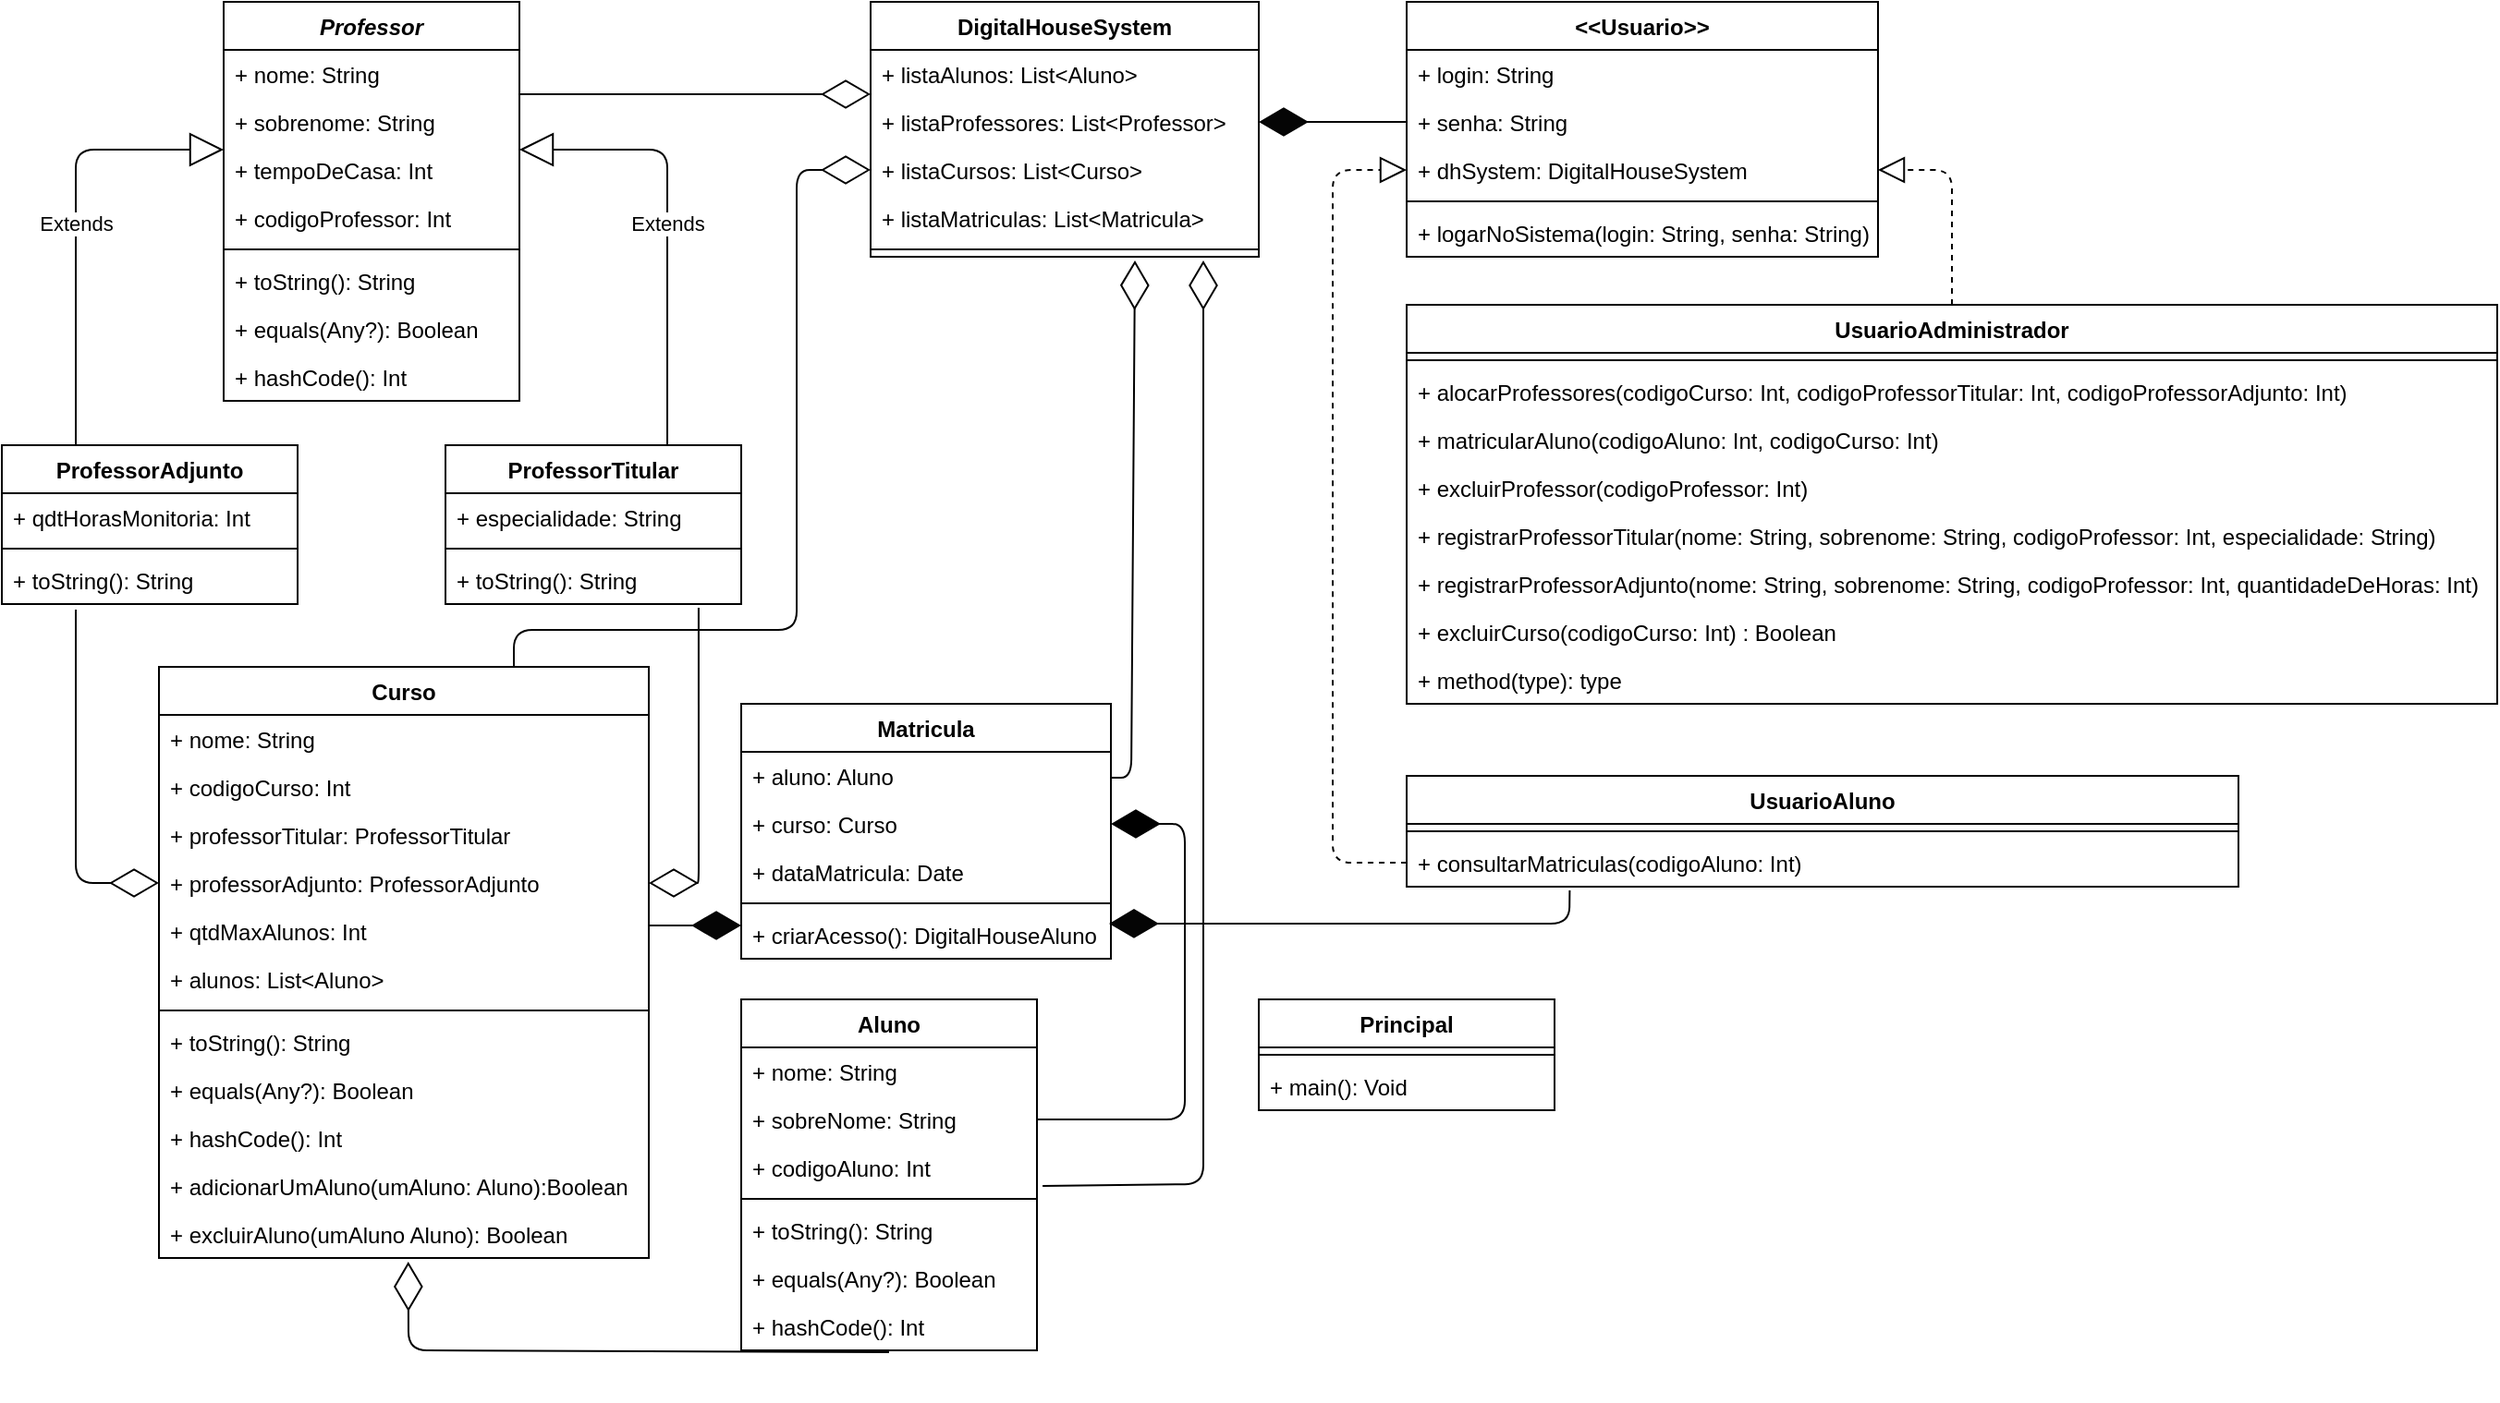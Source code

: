 <mxfile version="13.7.5" type="device"><diagram id="5wdRjsxxllF4cMeIpQ-x" name="Page-1"><mxGraphModel dx="1382" dy="795" grid="1" gridSize="10" guides="1" tooltips="1" connect="1" arrows="1" fold="1" page="1" pageScale="1" pageWidth="827" pageHeight="1169" math="0" shadow="0"><root><mxCell id="0"/><mxCell id="1" parent="0"/><mxCell id="P9PtKeJa7SO8UBLuF1Tk-14" value="ProfessorAdjunto" style="swimlane;fontStyle=1;align=center;verticalAlign=top;childLayout=stackLayout;horizontal=1;startSize=26;horizontalStack=0;resizeParent=1;resizeParentMax=0;resizeLast=0;collapsible=1;marginBottom=0;" parent="1" vertex="1"><mxGeometry x="40" y="280" width="160" height="86" as="geometry"/></mxCell><mxCell id="P9PtKeJa7SO8UBLuF1Tk-18" value="+ qdtHorasMonitoria: Int" style="text;strokeColor=none;fillColor=none;align=left;verticalAlign=top;spacingLeft=4;spacingRight=4;overflow=hidden;rotatable=0;points=[[0,0.5],[1,0.5]];portConstraint=eastwest;" parent="P9PtKeJa7SO8UBLuF1Tk-14" vertex="1"><mxGeometry y="26" width="160" height="26" as="geometry"/></mxCell><mxCell id="P9PtKeJa7SO8UBLuF1Tk-19" value="" style="line;strokeWidth=1;fillColor=none;align=left;verticalAlign=middle;spacingTop=-1;spacingLeft=3;spacingRight=3;rotatable=0;labelPosition=right;points=[];portConstraint=eastwest;" parent="P9PtKeJa7SO8UBLuF1Tk-14" vertex="1"><mxGeometry y="52" width="160" height="8" as="geometry"/></mxCell><mxCell id="P9PtKeJa7SO8UBLuF1Tk-20" value="+ toString(): String" style="text;strokeColor=none;fillColor=none;align=left;verticalAlign=top;spacingLeft=4;spacingRight=4;overflow=hidden;rotatable=0;points=[[0,0.5],[1,0.5]];portConstraint=eastwest;" parent="P9PtKeJa7SO8UBLuF1Tk-14" vertex="1"><mxGeometry y="60" width="160" height="26" as="geometry"/></mxCell><mxCell id="P9PtKeJa7SO8UBLuF1Tk-23" value="ProfessorTitular" style="swimlane;fontStyle=1;align=center;verticalAlign=top;childLayout=stackLayout;horizontal=1;startSize=26;horizontalStack=0;resizeParent=1;resizeParentMax=0;resizeLast=0;collapsible=1;marginBottom=0;" parent="1" vertex="1"><mxGeometry x="280" y="280" width="160" height="86" as="geometry"/></mxCell><mxCell id="IklfGtRvKeF01vOafrLe-3" value="+ especialidade: String" style="text;strokeColor=none;fillColor=none;align=left;verticalAlign=top;spacingLeft=4;spacingRight=4;overflow=hidden;rotatable=0;points=[[0,0.5],[1,0.5]];portConstraint=eastwest;" parent="P9PtKeJa7SO8UBLuF1Tk-23" vertex="1"><mxGeometry y="26" width="160" height="26" as="geometry"/></mxCell><mxCell id="P9PtKeJa7SO8UBLuF1Tk-28" value="" style="line;strokeWidth=1;fillColor=none;align=left;verticalAlign=middle;spacingTop=-1;spacingLeft=3;spacingRight=3;rotatable=0;labelPosition=right;points=[];portConstraint=eastwest;" parent="P9PtKeJa7SO8UBLuF1Tk-23" vertex="1"><mxGeometry y="52" width="160" height="8" as="geometry"/></mxCell><mxCell id="P9PtKeJa7SO8UBLuF1Tk-29" value="+ toString(): String" style="text;strokeColor=none;fillColor=none;align=left;verticalAlign=top;spacingLeft=4;spacingRight=4;overflow=hidden;rotatable=0;points=[[0,0.5],[1,0.5]];portConstraint=eastwest;" parent="P9PtKeJa7SO8UBLuF1Tk-23" vertex="1"><mxGeometry y="60" width="160" height="26" as="geometry"/></mxCell><mxCell id="P9PtKeJa7SO8UBLuF1Tk-1" value="Professor" style="swimlane;fontStyle=3;align=center;verticalAlign=top;childLayout=stackLayout;horizontal=1;startSize=26;horizontalStack=0;resizeParent=1;resizeParentMax=0;resizeLast=0;collapsible=1;marginBottom=0;" parent="1" vertex="1"><mxGeometry x="160" y="40" width="160" height="216" as="geometry"/></mxCell><mxCell id="P9PtKeJa7SO8UBLuF1Tk-2" value="+ nome: String" style="text;strokeColor=none;fillColor=none;align=left;verticalAlign=top;spacingLeft=4;spacingRight=4;overflow=hidden;rotatable=0;points=[[0,0.5],[1,0.5]];portConstraint=eastwest;" parent="P9PtKeJa7SO8UBLuF1Tk-1" vertex="1"><mxGeometry y="26" width="160" height="26" as="geometry"/></mxCell><mxCell id="P9PtKeJa7SO8UBLuF1Tk-3" value="+ sobrenome: String" style="text;strokeColor=none;fillColor=none;align=left;verticalAlign=top;spacingLeft=4;spacingRight=4;overflow=hidden;rotatable=0;points=[[0,0.5],[1,0.5]];portConstraint=eastwest;" parent="P9PtKeJa7SO8UBLuF1Tk-1" vertex="1"><mxGeometry y="52" width="160" height="26" as="geometry"/></mxCell><mxCell id="P9PtKeJa7SO8UBLuF1Tk-7" value="+ tempoDeCasa: Int" style="text;strokeColor=none;fillColor=none;align=left;verticalAlign=top;spacingLeft=4;spacingRight=4;overflow=hidden;rotatable=0;points=[[0,0.5],[1,0.5]];portConstraint=eastwest;" parent="P9PtKeJa7SO8UBLuF1Tk-1" vertex="1"><mxGeometry y="78" width="160" height="26" as="geometry"/></mxCell><mxCell id="P9PtKeJa7SO8UBLuF1Tk-8" value="+ codigoProfessor: Int" style="text;strokeColor=none;fillColor=none;align=left;verticalAlign=top;spacingLeft=4;spacingRight=4;overflow=hidden;rotatable=0;points=[[0,0.5],[1,0.5]];portConstraint=eastwest;" parent="P9PtKeJa7SO8UBLuF1Tk-1" vertex="1"><mxGeometry y="104" width="160" height="26" as="geometry"/></mxCell><mxCell id="P9PtKeJa7SO8UBLuF1Tk-4" value="" style="line;strokeWidth=1;fillColor=none;align=left;verticalAlign=middle;spacingTop=-1;spacingLeft=3;spacingRight=3;rotatable=0;labelPosition=right;points=[];portConstraint=eastwest;" parent="P9PtKeJa7SO8UBLuF1Tk-1" vertex="1"><mxGeometry y="130" width="160" height="8" as="geometry"/></mxCell><mxCell id="P9PtKeJa7SO8UBLuF1Tk-5" value="+ toString(): String" style="text;strokeColor=none;fillColor=none;align=left;verticalAlign=top;spacingLeft=4;spacingRight=4;overflow=hidden;rotatable=0;points=[[0,0.5],[1,0.5]];portConstraint=eastwest;" parent="P9PtKeJa7SO8UBLuF1Tk-1" vertex="1"><mxGeometry y="138" width="160" height="26" as="geometry"/></mxCell><mxCell id="P9PtKeJa7SO8UBLuF1Tk-6" value="+ equals(Any?): Boolean" style="text;strokeColor=none;fillColor=none;align=left;verticalAlign=top;spacingLeft=4;spacingRight=4;overflow=hidden;rotatable=0;points=[[0,0.5],[1,0.5]];portConstraint=eastwest;" parent="P9PtKeJa7SO8UBLuF1Tk-1" vertex="1"><mxGeometry y="164" width="160" height="26" as="geometry"/></mxCell><mxCell id="P9PtKeJa7SO8UBLuF1Tk-13" value="+ hashCode(): Int" style="text;strokeColor=none;fillColor=none;align=left;verticalAlign=top;spacingLeft=4;spacingRight=4;overflow=hidden;rotatable=0;points=[[0,0.5],[1,0.5]];portConstraint=eastwest;" parent="P9PtKeJa7SO8UBLuF1Tk-1" vertex="1"><mxGeometry y="190" width="160" height="26" as="geometry"/></mxCell><mxCell id="P9PtKeJa7SO8UBLuF1Tk-34" value="Extends" style="endArrow=block;endSize=16;endFill=0;html=1;entryX=1;entryY=0.077;entryDx=0;entryDy=0;entryPerimeter=0;exitX=0.75;exitY=0;exitDx=0;exitDy=0;" parent="1" source="P9PtKeJa7SO8UBLuF1Tk-23" target="P9PtKeJa7SO8UBLuF1Tk-7" edge="1"><mxGeometry width="160" relative="1" as="geometry"><mxPoint x="560" y="310" as="sourcePoint"/><mxPoint x="720" y="310" as="targetPoint"/><Array as="points"><mxPoint x="400" y="120"/></Array></mxGeometry></mxCell><mxCell id="P9PtKeJa7SO8UBLuF1Tk-35" value="Extends" style="endArrow=block;endSize=16;endFill=0;html=1;exitX=0.25;exitY=0;exitDx=0;exitDy=0;" parent="1" source="P9PtKeJa7SO8UBLuF1Tk-14" edge="1"><mxGeometry width="160" relative="1" as="geometry"><mxPoint x="-40" y="190" as="sourcePoint"/><mxPoint x="160" y="120" as="targetPoint"/><Array as="points"><mxPoint x="80" y="120"/></Array></mxGeometry></mxCell><mxCell id="v6le-_V5cqvoVgXMpbAd-8" value="Curso" style="swimlane;fontStyle=1;align=center;verticalAlign=top;childLayout=stackLayout;horizontal=1;startSize=26;horizontalStack=0;resizeParent=1;resizeParentMax=0;resizeLast=0;collapsible=1;marginBottom=0;" parent="1" vertex="1"><mxGeometry x="125" y="400" width="265" height="320" as="geometry"/></mxCell><mxCell id="v6le-_V5cqvoVgXMpbAd-9" value="+ nome: String" style="text;strokeColor=none;fillColor=none;align=left;verticalAlign=top;spacingLeft=4;spacingRight=4;overflow=hidden;rotatable=0;points=[[0,0.5],[1,0.5]];portConstraint=eastwest;" parent="v6le-_V5cqvoVgXMpbAd-8" vertex="1"><mxGeometry y="26" width="265" height="26" as="geometry"/></mxCell><mxCell id="v6le-_V5cqvoVgXMpbAd-11" value="+ codigoCurso: Int" style="text;strokeColor=none;fillColor=none;align=left;verticalAlign=top;spacingLeft=4;spacingRight=4;overflow=hidden;rotatable=0;points=[[0,0.5],[1,0.5]];portConstraint=eastwest;" parent="v6le-_V5cqvoVgXMpbAd-8" vertex="1"><mxGeometry y="52" width="265" height="26" as="geometry"/></mxCell><mxCell id="IklfGtRvKeF01vOafrLe-4" value="+ professorTitular: ProfessorTitular" style="text;strokeColor=none;fillColor=none;align=left;verticalAlign=top;spacingLeft=4;spacingRight=4;overflow=hidden;rotatable=0;points=[[0,0.5],[1,0.5]];portConstraint=eastwest;" parent="v6le-_V5cqvoVgXMpbAd-8" vertex="1"><mxGeometry y="78" width="265" height="26" as="geometry"/></mxCell><mxCell id="IklfGtRvKeF01vOafrLe-5" value="+ professorAdjunto: ProfessorAdjunto" style="text;strokeColor=none;fillColor=none;align=left;verticalAlign=top;spacingLeft=4;spacingRight=4;overflow=hidden;rotatable=0;points=[[0,0.5],[1,0.5]];portConstraint=eastwest;" parent="v6le-_V5cqvoVgXMpbAd-8" vertex="1"><mxGeometry y="104" width="265" height="26" as="geometry"/></mxCell><mxCell id="IklfGtRvKeF01vOafrLe-6" value="+ qtdMaxAlunos: Int" style="text;strokeColor=none;fillColor=none;align=left;verticalAlign=top;spacingLeft=4;spacingRight=4;overflow=hidden;rotatable=0;points=[[0,0.5],[1,0.5]];portConstraint=eastwest;" parent="v6le-_V5cqvoVgXMpbAd-8" vertex="1"><mxGeometry y="130" width="265" height="26" as="geometry"/></mxCell><mxCell id="IklfGtRvKeF01vOafrLe-7" value="+ alunos: List&lt;Aluno&gt;" style="text;strokeColor=none;fillColor=none;align=left;verticalAlign=top;spacingLeft=4;spacingRight=4;overflow=hidden;rotatable=0;points=[[0,0.5],[1,0.5]];portConstraint=eastwest;" parent="v6le-_V5cqvoVgXMpbAd-8" vertex="1"><mxGeometry y="156" width="265" height="26" as="geometry"/></mxCell><mxCell id="v6le-_V5cqvoVgXMpbAd-12" value="" style="line;strokeWidth=1;fillColor=none;align=left;verticalAlign=middle;spacingTop=-1;spacingLeft=3;spacingRight=3;rotatable=0;labelPosition=right;points=[];portConstraint=eastwest;" parent="v6le-_V5cqvoVgXMpbAd-8" vertex="1"><mxGeometry y="182" width="265" height="8" as="geometry"/></mxCell><mxCell id="v6le-_V5cqvoVgXMpbAd-13" value="+ toString(): String" style="text;strokeColor=none;fillColor=none;align=left;verticalAlign=top;spacingLeft=4;spacingRight=4;overflow=hidden;rotatable=0;points=[[0,0.5],[1,0.5]];portConstraint=eastwest;" parent="v6le-_V5cqvoVgXMpbAd-8" vertex="1"><mxGeometry y="190" width="265" height="26" as="geometry"/></mxCell><mxCell id="v6le-_V5cqvoVgXMpbAd-14" value="+ equals(Any?): Boolean" style="text;strokeColor=none;fillColor=none;align=left;verticalAlign=top;spacingLeft=4;spacingRight=4;overflow=hidden;rotatable=0;points=[[0,0.5],[1,0.5]];portConstraint=eastwest;" parent="v6le-_V5cqvoVgXMpbAd-8" vertex="1"><mxGeometry y="216" width="265" height="26" as="geometry"/></mxCell><mxCell id="Vx5sGtCr1ZmI0PrV3iZx-14" value="+ hashCode(): Int" style="text;strokeColor=none;fillColor=none;align=left;verticalAlign=top;spacingLeft=4;spacingRight=4;overflow=hidden;rotatable=0;points=[[0,0.5],[1,0.5]];portConstraint=eastwest;" parent="v6le-_V5cqvoVgXMpbAd-8" vertex="1"><mxGeometry y="242" width="265" height="26" as="geometry"/></mxCell><mxCell id="Vx5sGtCr1ZmI0PrV3iZx-15" value="+ adicionarUmAluno(umAluno: Aluno):Boolean" style="text;strokeColor=none;fillColor=none;align=left;verticalAlign=top;spacingLeft=4;spacingRight=4;overflow=hidden;rotatable=0;points=[[0,0.5],[1,0.5]];portConstraint=eastwest;" parent="v6le-_V5cqvoVgXMpbAd-8" vertex="1"><mxGeometry y="268" width="265" height="26" as="geometry"/></mxCell><mxCell id="P9PtKeJa7SO8UBLuF1Tk-12" value="+ excluirAluno(umAluno Aluno): Boolean" style="text;strokeColor=none;fillColor=none;align=left;verticalAlign=top;spacingLeft=4;spacingRight=4;overflow=hidden;rotatable=0;points=[[0,0.5],[1,0.5]];portConstraint=eastwest;" parent="v6le-_V5cqvoVgXMpbAd-8" vertex="1"><mxGeometry y="294" width="265" height="26" as="geometry"/></mxCell><mxCell id="IklfGtRvKeF01vOafrLe-27" value="" style="endArrow=diamondThin;endFill=1;endSize=24;html=1;entryX=1;entryY=0.5;entryDx=0;entryDy=0;exitX=1;exitY=0.5;exitDx=0;exitDy=0;" parent="1" source="v6le-_V5cqvoVgXMpbAd-5" target="IklfGtRvKeF01vOafrLe-17" edge="1"><mxGeometry width="160" relative="1" as="geometry"><mxPoint x="561" y="639" as="sourcePoint"/><mxPoint x="770" y="570" as="targetPoint"/><Array as="points"><mxPoint x="680" y="645"/><mxPoint x="680" y="485"/></Array></mxGeometry></mxCell><mxCell id="Vx5sGtCr1ZmI0PrV3iZx-1" value="" style="endArrow=diamondThin;endFill=0;endSize=24;html=1;entryX=0.509;entryY=1.077;entryDx=0;entryDy=0;entryPerimeter=0;exitX=0.5;exitY=1.038;exitDx=0;exitDy=0;exitPerimeter=0;" parent="1" source="P9PtKeJa7SO8UBLuF1Tk-11" target="P9PtKeJa7SO8UBLuF1Tk-12" edge="1"><mxGeometry width="160" relative="1" as="geometry"><mxPoint x="195" y="780" as="sourcePoint"/><mxPoint x="355" y="780" as="targetPoint"/><Array as="points"><mxPoint x="520" y="770"/><mxPoint x="260" y="770"/></Array></mxGeometry></mxCell><mxCell id="Vx5sGtCr1ZmI0PrV3iZx-2" value="DigitalHouseSystem" style="swimlane;fontStyle=1;align=center;verticalAlign=top;childLayout=stackLayout;horizontal=1;startSize=26;horizontalStack=0;resizeParent=1;resizeParentMax=0;resizeLast=0;collapsible=1;marginBottom=0;" parent="1" vertex="1"><mxGeometry x="510" y="40" width="210" height="138" as="geometry"/></mxCell><mxCell id="Vx5sGtCr1ZmI0PrV3iZx-3" value="+ listaAlunos: List&lt;Aluno&gt;" style="text;strokeColor=none;fillColor=none;align=left;verticalAlign=top;spacingLeft=4;spacingRight=4;overflow=hidden;rotatable=0;points=[[0,0.5],[1,0.5]];portConstraint=eastwest;" parent="Vx5sGtCr1ZmI0PrV3iZx-2" vertex="1"><mxGeometry y="26" width="210" height="26" as="geometry"/></mxCell><mxCell id="Vx5sGtCr1ZmI0PrV3iZx-6" value="+ listaProfessores: List&lt;Professor&gt;" style="text;strokeColor=none;fillColor=none;align=left;verticalAlign=top;spacingLeft=4;spacingRight=4;overflow=hidden;rotatable=0;points=[[0,0.5],[1,0.5]];portConstraint=eastwest;" parent="Vx5sGtCr1ZmI0PrV3iZx-2" vertex="1"><mxGeometry y="52" width="210" height="26" as="geometry"/></mxCell><mxCell id="Vx5sGtCr1ZmI0PrV3iZx-7" value="+ listaCursos: List&lt;Curso&gt;" style="text;strokeColor=none;fillColor=none;align=left;verticalAlign=top;spacingLeft=4;spacingRight=4;overflow=hidden;rotatable=0;points=[[0,0.5],[1,0.5]];portConstraint=eastwest;" parent="Vx5sGtCr1ZmI0PrV3iZx-2" vertex="1"><mxGeometry y="78" width="210" height="26" as="geometry"/></mxCell><mxCell id="Vx5sGtCr1ZmI0PrV3iZx-8" value="+ listaMatriculas: List&lt;Matricula&gt;" style="text;strokeColor=none;fillColor=none;align=left;verticalAlign=top;spacingLeft=4;spacingRight=4;overflow=hidden;rotatable=0;points=[[0,0.5],[1,0.5]];portConstraint=eastwest;" parent="Vx5sGtCr1ZmI0PrV3iZx-2" vertex="1"><mxGeometry y="104" width="210" height="26" as="geometry"/></mxCell><mxCell id="Vx5sGtCr1ZmI0PrV3iZx-4" value="" style="line;strokeWidth=1;fillColor=none;align=left;verticalAlign=middle;spacingTop=-1;spacingLeft=3;spacingRight=3;rotatable=0;labelPosition=right;points=[];portConstraint=eastwest;" parent="Vx5sGtCr1ZmI0PrV3iZx-2" vertex="1"><mxGeometry y="130" width="210" height="8" as="geometry"/></mxCell><mxCell id="SbM2aarTK6ZxfiTFTRuw-23" value="" style="endArrow=diamondThin;endFill=0;endSize=24;html=1;exitX=0.856;exitY=1.077;exitDx=0;exitDy=0;exitPerimeter=0;entryX=1;entryY=0.5;entryDx=0;entryDy=0;" edge="1" parent="1" source="P9PtKeJa7SO8UBLuF1Tk-29" target="IklfGtRvKeF01vOafrLe-5"><mxGeometry width="160" relative="1" as="geometry"><mxPoint x="414" y="400" as="sourcePoint"/><mxPoint x="574" y="400" as="targetPoint"/><Array as="points"><mxPoint x="417" y="517"/></Array></mxGeometry></mxCell><mxCell id="SbM2aarTK6ZxfiTFTRuw-24" value="" style="endArrow=diamondThin;endFill=0;endSize=24;html=1;exitX=0.25;exitY=1.115;exitDx=0;exitDy=0;exitPerimeter=0;entryX=0;entryY=0.5;entryDx=0;entryDy=0;" edge="1" parent="1" source="P9PtKeJa7SO8UBLuF1Tk-20" target="IklfGtRvKeF01vOafrLe-5"><mxGeometry width="160" relative="1" as="geometry"><mxPoint x="-120" y="470" as="sourcePoint"/><mxPoint x="40" y="470" as="targetPoint"/><Array as="points"><mxPoint x="80" y="517"/></Array></mxGeometry></mxCell><mxCell id="SbM2aarTK6ZxfiTFTRuw-31" value="" style="endArrow=diamondThin;endFill=0;endSize=24;html=1;exitX=1.019;exitY=0.885;exitDx=0;exitDy=0;exitPerimeter=0;" edge="1" parent="1" source="v6le-_V5cqvoVgXMpbAd-6"><mxGeometry width="160" relative="1" as="geometry"><mxPoint x="650" y="680" as="sourcePoint"/><mxPoint x="690" y="180" as="targetPoint"/><Array as="points"><mxPoint x="690" y="680"/></Array></mxGeometry></mxCell><mxCell id="SbM2aarTK6ZxfiTFTRuw-32" value="" style="endArrow=diamondThin;endFill=0;endSize=24;html=1;" edge="1" parent="1"><mxGeometry width="160" relative="1" as="geometry"><mxPoint x="640" y="460" as="sourcePoint"/><mxPoint x="653" y="180" as="targetPoint"/><Array as="points"><mxPoint x="651" y="460"/></Array></mxGeometry></mxCell><mxCell id="SbM2aarTK6ZxfiTFTRuw-35" value="" style="endArrow=diamondThin;endFill=0;endSize=24;html=1;strokeColor=#050505;entryX=0;entryY=0.5;entryDx=0;entryDy=0;" edge="1" parent="1" target="Vx5sGtCr1ZmI0PrV3iZx-7"><mxGeometry width="160" relative="1" as="geometry"><mxPoint x="317" y="400" as="sourcePoint"/><mxPoint x="510" y="143" as="targetPoint"/><Array as="points"><mxPoint x="317" y="380"/><mxPoint x="470" y="380"/><mxPoint x="470" y="131"/></Array></mxGeometry></mxCell><mxCell id="SbM2aarTK6ZxfiTFTRuw-36" value="" style="endArrow=diamondThin;endFill=0;endSize=24;html=1;strokeColor=#050505;exitX=1;exitY=0.923;exitDx=0;exitDy=0;exitPerimeter=0;entryX=0;entryY=0.923;entryDx=0;entryDy=0;entryPerimeter=0;" edge="1" parent="1" source="P9PtKeJa7SO8UBLuF1Tk-2" target="Vx5sGtCr1ZmI0PrV3iZx-3"><mxGeometry width="160" relative="1" as="geometry"><mxPoint x="330" y="90" as="sourcePoint"/><mxPoint x="490" y="90" as="targetPoint"/></mxGeometry></mxCell><mxCell id="v6le-_V5cqvoVgXMpbAd-1" value="Aluno" style="swimlane;fontStyle=1;align=center;verticalAlign=top;childLayout=stackLayout;horizontal=1;startSize=26;horizontalStack=0;resizeParent=1;resizeParentMax=0;resizeLast=0;collapsible=1;marginBottom=0;" parent="1" vertex="1"><mxGeometry x="440" y="580" width="160" height="190" as="geometry"/></mxCell><mxCell id="v6le-_V5cqvoVgXMpbAd-2" value="+ nome: String" style="text;strokeColor=none;fillColor=none;align=left;verticalAlign=top;spacingLeft=4;spacingRight=4;overflow=hidden;rotatable=0;points=[[0,0.5],[1,0.5]];portConstraint=eastwest;" parent="v6le-_V5cqvoVgXMpbAd-1" vertex="1"><mxGeometry y="26" width="160" height="26" as="geometry"/></mxCell><mxCell id="v6le-_V5cqvoVgXMpbAd-5" value="+ sobreNome: String" style="text;strokeColor=none;fillColor=none;align=left;verticalAlign=top;spacingLeft=4;spacingRight=4;overflow=hidden;rotatable=0;points=[[0,0.5],[1,0.5]];portConstraint=eastwest;" parent="v6le-_V5cqvoVgXMpbAd-1" vertex="1"><mxGeometry y="52" width="160" height="26" as="geometry"/></mxCell><mxCell id="v6le-_V5cqvoVgXMpbAd-6" value="+ codigoAluno: Int" style="text;strokeColor=none;fillColor=none;align=left;verticalAlign=top;spacingLeft=4;spacingRight=4;overflow=hidden;rotatable=0;points=[[0,0.5],[1,0.5]];portConstraint=eastwest;" parent="v6le-_V5cqvoVgXMpbAd-1" vertex="1"><mxGeometry y="78" width="160" height="26" as="geometry"/></mxCell><mxCell id="v6le-_V5cqvoVgXMpbAd-3" value="" style="line;strokeWidth=1;fillColor=none;align=left;verticalAlign=middle;spacingTop=-1;spacingLeft=3;spacingRight=3;rotatable=0;labelPosition=right;points=[];portConstraint=eastwest;" parent="v6le-_V5cqvoVgXMpbAd-1" vertex="1"><mxGeometry y="104" width="160" height="8" as="geometry"/></mxCell><mxCell id="v6le-_V5cqvoVgXMpbAd-4" value="+ toString(): String" style="text;strokeColor=none;fillColor=none;align=left;verticalAlign=top;spacingLeft=4;spacingRight=4;overflow=hidden;rotatable=0;points=[[0,0.5],[1,0.5]];portConstraint=eastwest;" parent="v6le-_V5cqvoVgXMpbAd-1" vertex="1"><mxGeometry y="112" width="160" height="26" as="geometry"/></mxCell><mxCell id="v6le-_V5cqvoVgXMpbAd-7" value="+ equals(Any?): Boolean" style="text;strokeColor=none;fillColor=none;align=left;verticalAlign=top;spacingLeft=4;spacingRight=4;overflow=hidden;rotatable=0;points=[[0,0.5],[1,0.5]];portConstraint=eastwest;" parent="v6le-_V5cqvoVgXMpbAd-1" vertex="1"><mxGeometry y="138" width="160" height="26" as="geometry"/></mxCell><mxCell id="P9PtKeJa7SO8UBLuF1Tk-11" value="+ hashCode(): Int" style="text;strokeColor=none;fillColor=none;align=left;verticalAlign=top;spacingLeft=4;spacingRight=4;overflow=hidden;rotatable=0;points=[[0,0.5],[1,0.5]];portConstraint=eastwest;" parent="v6le-_V5cqvoVgXMpbAd-1" vertex="1"><mxGeometry y="164" width="160" height="26" as="geometry"/></mxCell><mxCell id="IklfGtRvKeF01vOafrLe-15" value="Matricula" style="swimlane;fontStyle=1;align=center;verticalAlign=top;childLayout=stackLayout;horizontal=1;startSize=26;horizontalStack=0;resizeParent=1;resizeParentMax=0;resizeLast=0;collapsible=1;marginBottom=0;" parent="1" vertex="1"><mxGeometry x="440" y="420" width="200" height="138" as="geometry"/></mxCell><mxCell id="IklfGtRvKeF01vOafrLe-16" value="+ aluno: Aluno" style="text;strokeColor=none;fillColor=none;align=left;verticalAlign=top;spacingLeft=4;spacingRight=4;overflow=hidden;rotatable=0;points=[[0,0.5],[1,0.5]];portConstraint=eastwest;" parent="IklfGtRvKeF01vOafrLe-15" vertex="1"><mxGeometry y="26" width="200" height="26" as="geometry"/></mxCell><mxCell id="IklfGtRvKeF01vOafrLe-17" value="+ curso: Curso" style="text;strokeColor=none;fillColor=none;align=left;verticalAlign=top;spacingLeft=4;spacingRight=4;overflow=hidden;rotatable=0;points=[[0,0.5],[1,0.5]];portConstraint=eastwest;" parent="IklfGtRvKeF01vOafrLe-15" vertex="1"><mxGeometry y="52" width="200" height="26" as="geometry"/></mxCell><mxCell id="IklfGtRvKeF01vOafrLe-18" value="+ dataMatricula: Date" style="text;strokeColor=none;fillColor=none;align=left;verticalAlign=top;spacingLeft=4;spacingRight=4;overflow=hidden;rotatable=0;points=[[0,0.5],[1,0.5]];portConstraint=eastwest;" parent="IklfGtRvKeF01vOafrLe-15" vertex="1"><mxGeometry y="78" width="200" height="26" as="geometry"/></mxCell><mxCell id="IklfGtRvKeF01vOafrLe-19" value="" style="line;strokeWidth=1;fillColor=none;align=left;verticalAlign=middle;spacingTop=-1;spacingLeft=3;spacingRight=3;rotatable=0;labelPosition=right;points=[];portConstraint=eastwest;" parent="IklfGtRvKeF01vOafrLe-15" vertex="1"><mxGeometry y="104" width="200" height="8" as="geometry"/></mxCell><mxCell id="SbM2aarTK6ZxfiTFTRuw-60" value="+ criarAcesso(): DigitalHouseAluno" style="text;strokeColor=none;fillColor=none;align=left;verticalAlign=top;spacingLeft=4;spacingRight=4;overflow=hidden;rotatable=0;points=[[0,0.5],[1,0.5]];portConstraint=eastwest;" vertex="1" parent="IklfGtRvKeF01vOafrLe-15"><mxGeometry y="112" width="200" height="26" as="geometry"/></mxCell><mxCell id="SbM2aarTK6ZxfiTFTRuw-61" value="" style="endArrow=diamondThin;endFill=1;endSize=24;html=1;strokeColor=#050505;" edge="1" parent="1"><mxGeometry width="160" relative="1" as="geometry"><mxPoint x="390" y="540" as="sourcePoint"/><mxPoint x="440" y="540" as="targetPoint"/></mxGeometry></mxCell><mxCell id="SbM2aarTK6ZxfiTFTRuw-64" value="" style="endArrow=diamondThin;endFill=1;endSize=24;html=1;strokeColor=#050505;entryX=0.995;entryY=0.269;entryDx=0;entryDy=0;exitX=0.196;exitY=1.077;exitDx=0;exitDy=0;entryPerimeter=0;exitPerimeter=0;" edge="1" parent="1" source="SbM2aarTK6ZxfiTFTRuw-56" target="SbM2aarTK6ZxfiTFTRuw-60"><mxGeometry width="160" relative="1" as="geometry"><mxPoint x="760" y="690" as="sourcePoint"/><mxPoint x="920" y="690" as="targetPoint"/><Array as="points"><mxPoint x="888" y="539"/></Array></mxGeometry></mxCell><mxCell id="SbM2aarTK6ZxfiTFTRuw-26" value="Principal" style="swimlane;fontStyle=1;align=center;verticalAlign=top;childLayout=stackLayout;horizontal=1;startSize=26;horizontalStack=0;resizeParent=1;resizeParentMax=0;resizeLast=0;collapsible=1;marginBottom=0;" vertex="1" parent="1"><mxGeometry x="720" y="580" width="160" height="60" as="geometry"/></mxCell><mxCell id="SbM2aarTK6ZxfiTFTRuw-28" value="" style="line;strokeWidth=1;fillColor=none;align=left;verticalAlign=middle;spacingTop=-1;spacingLeft=3;spacingRight=3;rotatable=0;labelPosition=right;points=[];portConstraint=eastwest;" vertex="1" parent="SbM2aarTK6ZxfiTFTRuw-26"><mxGeometry y="26" width="160" height="8" as="geometry"/></mxCell><mxCell id="SbM2aarTK6ZxfiTFTRuw-29" value="+ main(): Void" style="text;strokeColor=none;fillColor=none;align=left;verticalAlign=top;spacingLeft=4;spacingRight=4;overflow=hidden;rotatable=0;points=[[0,0.5],[1,0.5]];portConstraint=eastwest;" vertex="1" parent="SbM2aarTK6ZxfiTFTRuw-26"><mxGeometry y="34" width="160" height="26" as="geometry"/></mxCell><mxCell id="SbM2aarTK6ZxfiTFTRuw-77" value="&lt;&lt;Usuario&gt;&gt;" style="swimlane;fontStyle=1;align=center;verticalAlign=top;childLayout=stackLayout;horizontal=1;startSize=26;horizontalStack=0;resizeParent=1;resizeParentMax=0;resizeLast=0;collapsible=1;marginBottom=0;" vertex="1" parent="1"><mxGeometry x="800" y="40" width="255" height="138" as="geometry"/></mxCell><mxCell id="SbM2aarTK6ZxfiTFTRuw-78" value="+ login: String" style="text;strokeColor=none;fillColor=none;align=left;verticalAlign=top;spacingLeft=4;spacingRight=4;overflow=hidden;rotatable=0;points=[[0,0.5],[1,0.5]];portConstraint=eastwest;" vertex="1" parent="SbM2aarTK6ZxfiTFTRuw-77"><mxGeometry y="26" width="255" height="26" as="geometry"/></mxCell><mxCell id="SbM2aarTK6ZxfiTFTRuw-81" value="+ senha: String" style="text;strokeColor=none;fillColor=none;align=left;verticalAlign=top;spacingLeft=4;spacingRight=4;overflow=hidden;rotatable=0;points=[[0,0.5],[1,0.5]];portConstraint=eastwest;" vertex="1" parent="SbM2aarTK6ZxfiTFTRuw-77"><mxGeometry y="52" width="255" height="26" as="geometry"/></mxCell><mxCell id="SbM2aarTK6ZxfiTFTRuw-82" value="+ dhSystem: DigitalHouseSystem" style="text;strokeColor=none;fillColor=none;align=left;verticalAlign=top;spacingLeft=4;spacingRight=4;overflow=hidden;rotatable=0;points=[[0,0.5],[1,0.5]];portConstraint=eastwest;" vertex="1" parent="SbM2aarTK6ZxfiTFTRuw-77"><mxGeometry y="78" width="255" height="26" as="geometry"/></mxCell><mxCell id="SbM2aarTK6ZxfiTFTRuw-79" value="" style="line;strokeWidth=1;fillColor=none;align=left;verticalAlign=middle;spacingTop=-1;spacingLeft=3;spacingRight=3;rotatable=0;labelPosition=right;points=[];portConstraint=eastwest;" vertex="1" parent="SbM2aarTK6ZxfiTFTRuw-77"><mxGeometry y="104" width="255" height="8" as="geometry"/></mxCell><mxCell id="SbM2aarTK6ZxfiTFTRuw-80" value="+ logarNoSistema(login: String, senha: String)" style="text;strokeColor=none;fillColor=none;align=left;verticalAlign=top;spacingLeft=4;spacingRight=4;overflow=hidden;rotatable=0;points=[[0,0.5],[1,0.5]];portConstraint=eastwest;" vertex="1" parent="SbM2aarTK6ZxfiTFTRuw-77"><mxGeometry y="112" width="255" height="26" as="geometry"/></mxCell><mxCell id="SbM2aarTK6ZxfiTFTRuw-65" value="UsuarioAdministrador" style="swimlane;fontStyle=1;align=center;verticalAlign=top;childLayout=stackLayout;horizontal=1;startSize=26;horizontalStack=0;resizeParent=1;resizeParentMax=0;resizeLast=0;collapsible=1;marginBottom=0;" vertex="1" parent="1"><mxGeometry x="800" y="204" width="590" height="216" as="geometry"/></mxCell><mxCell id="SbM2aarTK6ZxfiTFTRuw-67" value="" style="line;strokeWidth=1;fillColor=none;align=left;verticalAlign=middle;spacingTop=-1;spacingLeft=3;spacingRight=3;rotatable=0;labelPosition=right;points=[];portConstraint=eastwest;" vertex="1" parent="SbM2aarTK6ZxfiTFTRuw-65"><mxGeometry y="26" width="590" height="8" as="geometry"/></mxCell><mxCell id="SbM2aarTK6ZxfiTFTRuw-75" value="+ alocarProfessores(codigoCurso: Int, codigoProfessorTitular: Int, codigoProfessorAdjunto: Int)" style="text;strokeColor=none;fillColor=none;align=left;verticalAlign=top;spacingLeft=4;spacingRight=4;overflow=hidden;rotatable=0;points=[[0,0.5],[1,0.5]];portConstraint=eastwest;" vertex="1" parent="SbM2aarTK6ZxfiTFTRuw-65"><mxGeometry y="34" width="590" height="26" as="geometry"/></mxCell><mxCell id="SbM2aarTK6ZxfiTFTRuw-74" value="+ matricularAluno(codigoAluno: Int, codigoCurso: Int)" style="text;strokeColor=none;fillColor=none;align=left;verticalAlign=top;spacingLeft=4;spacingRight=4;overflow=hidden;rotatable=0;points=[[0,0.5],[1,0.5]];portConstraint=eastwest;" vertex="1" parent="SbM2aarTK6ZxfiTFTRuw-65"><mxGeometry y="60" width="590" height="26" as="geometry"/></mxCell><mxCell id="SbM2aarTK6ZxfiTFTRuw-73" value="+ excluirProfessor(codigoProfessor: Int)" style="text;strokeColor=none;fillColor=none;align=left;verticalAlign=top;spacingLeft=4;spacingRight=4;overflow=hidden;rotatable=0;points=[[0,0.5],[1,0.5]];portConstraint=eastwest;" vertex="1" parent="SbM2aarTK6ZxfiTFTRuw-65"><mxGeometry y="86" width="590" height="26" as="geometry"/></mxCell><mxCell id="SbM2aarTK6ZxfiTFTRuw-72" value="+ registrarProfessorTitular(nome: String, sobrenome: String, codigoProfessor: Int, especialidade: String)" style="text;strokeColor=none;fillColor=none;align=left;verticalAlign=top;spacingLeft=4;spacingRight=4;overflow=hidden;rotatable=0;points=[[0,0.5],[1,0.5]];portConstraint=eastwest;" vertex="1" parent="SbM2aarTK6ZxfiTFTRuw-65"><mxGeometry y="112" width="590" height="26" as="geometry"/></mxCell><mxCell id="SbM2aarTK6ZxfiTFTRuw-71" value="+ registrarProfessorAdjunto(nome: String, sobrenome: String, codigoProfessor: Int, quantidadeDeHoras: Int)" style="text;strokeColor=none;fillColor=none;align=left;verticalAlign=top;spacingLeft=4;spacingRight=4;overflow=hidden;rotatable=0;points=[[0,0.5],[1,0.5]];portConstraint=eastwest;" vertex="1" parent="SbM2aarTK6ZxfiTFTRuw-65"><mxGeometry y="138" width="590" height="26" as="geometry"/></mxCell><mxCell id="SbM2aarTK6ZxfiTFTRuw-70" value="+ excluirCurso(codigoCurso: Int) : Boolean" style="text;strokeColor=none;fillColor=none;align=left;verticalAlign=top;spacingLeft=4;spacingRight=4;overflow=hidden;rotatable=0;points=[[0,0.5],[1,0.5]];portConstraint=eastwest;" vertex="1" parent="SbM2aarTK6ZxfiTFTRuw-65"><mxGeometry y="164" width="590" height="26" as="geometry"/></mxCell><mxCell id="SbM2aarTK6ZxfiTFTRuw-68" value="+ method(type): type" style="text;strokeColor=none;fillColor=none;align=left;verticalAlign=top;spacingLeft=4;spacingRight=4;overflow=hidden;rotatable=0;points=[[0,0.5],[1,0.5]];portConstraint=eastwest;" vertex="1" parent="SbM2aarTK6ZxfiTFTRuw-65"><mxGeometry y="190" width="590" height="26" as="geometry"/></mxCell><mxCell id="SbM2aarTK6ZxfiTFTRuw-51" value="UsuarioAluno" style="swimlane;fontStyle=1;align=center;verticalAlign=top;childLayout=stackLayout;horizontal=1;startSize=26;horizontalStack=0;resizeParent=1;resizeParentMax=0;resizeLast=0;collapsible=1;marginBottom=0;" vertex="1" parent="1"><mxGeometry x="800" y="459" width="450" height="60" as="geometry"/></mxCell><mxCell id="SbM2aarTK6ZxfiTFTRuw-55" value="" style="line;strokeWidth=1;fillColor=none;align=left;verticalAlign=middle;spacingTop=-1;spacingLeft=3;spacingRight=3;rotatable=0;labelPosition=right;points=[];portConstraint=eastwest;" vertex="1" parent="SbM2aarTK6ZxfiTFTRuw-51"><mxGeometry y="26" width="450" height="8" as="geometry"/></mxCell><mxCell id="SbM2aarTK6ZxfiTFTRuw-56" value="+ consultarMatriculas(codigoAluno: Int)" style="text;strokeColor=none;fillColor=none;align=left;verticalAlign=top;spacingLeft=4;spacingRight=4;overflow=hidden;rotatable=0;points=[[0,0.5],[1,0.5]];portConstraint=eastwest;" vertex="1" parent="SbM2aarTK6ZxfiTFTRuw-51"><mxGeometry y="34" width="450" height="26" as="geometry"/></mxCell><mxCell id="SbM2aarTK6ZxfiTFTRuw-85" value="" style="endArrow=diamondThin;endFill=1;endSize=24;html=1;strokeColor=#050505;entryX=1;entryY=0.5;entryDx=0;entryDy=0;exitX=0;exitY=0.5;exitDx=0;exitDy=0;" edge="1" parent="1" source="SbM2aarTK6ZxfiTFTRuw-81" target="Vx5sGtCr1ZmI0PrV3iZx-6"><mxGeometry width="160" relative="1" as="geometry"><mxPoint x="600" y="240" as="sourcePoint"/><mxPoint x="760" y="240" as="targetPoint"/></mxGeometry></mxCell><mxCell id="SbM2aarTK6ZxfiTFTRuw-86" value="" style="endArrow=block;dashed=1;endFill=0;endSize=12;html=1;strokeColor=#050505;entryX=0;entryY=0.5;entryDx=0;entryDy=0;exitX=0;exitY=0.5;exitDx=0;exitDy=0;" edge="1" parent="1" source="SbM2aarTK6ZxfiTFTRuw-56" target="SbM2aarTK6ZxfiTFTRuw-82"><mxGeometry width="160" relative="1" as="geometry"><mxPoint x="610" y="230" as="sourcePoint"/><mxPoint x="770" y="230" as="targetPoint"/><Array as="points"><mxPoint x="760" y="506"/><mxPoint x="760" y="131"/></Array></mxGeometry></mxCell><mxCell id="SbM2aarTK6ZxfiTFTRuw-87" value="" style="endArrow=block;dashed=1;endFill=0;endSize=12;html=1;strokeColor=#050505;entryX=1;entryY=0.5;entryDx=0;entryDy=0;exitX=0.5;exitY=0;exitDx=0;exitDy=0;" edge="1" parent="1" source="SbM2aarTK6ZxfiTFTRuw-65" target="SbM2aarTK6ZxfiTFTRuw-82"><mxGeometry width="160" relative="1" as="geometry"><mxPoint x="1110" y="130" as="sourcePoint"/><mxPoint x="1270" y="130" as="targetPoint"/><Array as="points"><mxPoint x="1095" y="131"/></Array></mxGeometry></mxCell></root></mxGraphModel></diagram></mxfile>